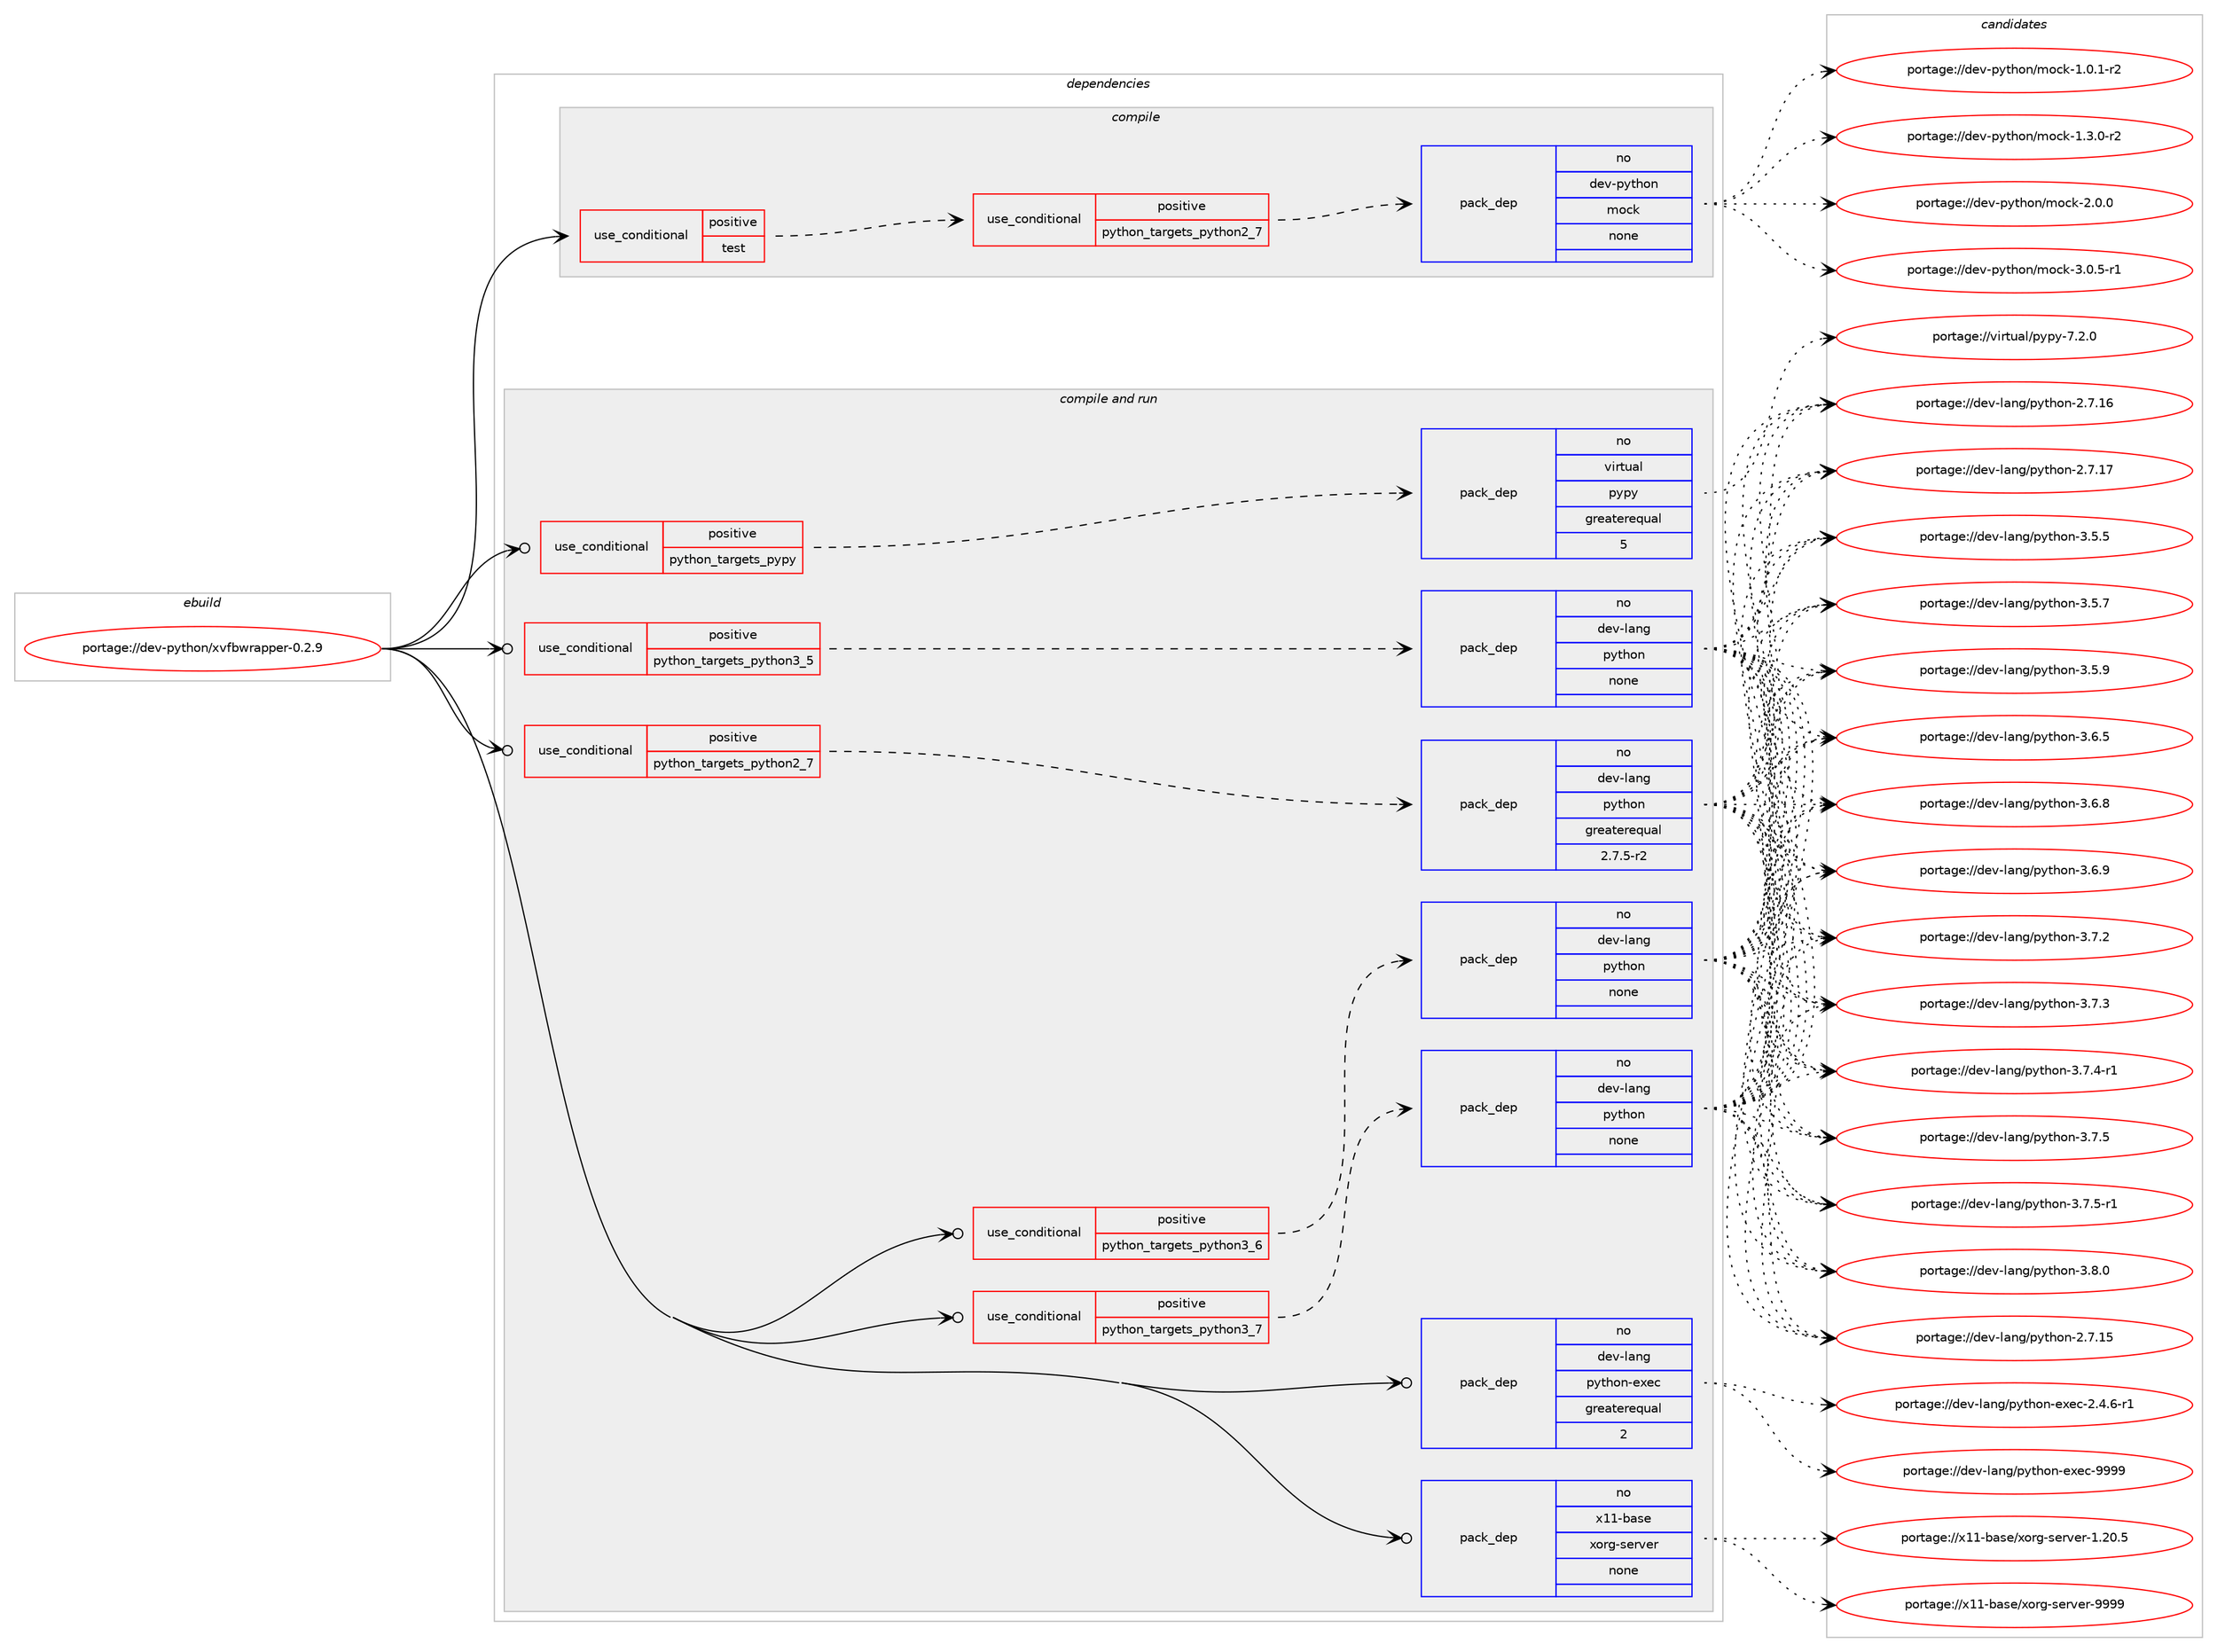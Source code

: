 digraph prolog {

# *************
# Graph options
# *************

newrank=true;
concentrate=true;
compound=true;
graph [rankdir=LR,fontname=Helvetica,fontsize=10,ranksep=1.5];#, ranksep=2.5, nodesep=0.2];
edge  [arrowhead=vee];
node  [fontname=Helvetica,fontsize=10];

# **********
# The ebuild
# **********

subgraph cluster_leftcol {
color=gray;
rank=same;
label=<<i>ebuild</i>>;
id [label="portage://dev-python/xvfbwrapper-0.2.9", color=red, width=4, href="../dev-python/xvfbwrapper-0.2.9.svg"];
}

# ****************
# The dependencies
# ****************

subgraph cluster_midcol {
color=gray;
label=<<i>dependencies</i>>;
subgraph cluster_compile {
fillcolor="#eeeeee";
style=filled;
label=<<i>compile</i>>;
subgraph cond41078 {
dependency179840 [label=<<TABLE BORDER="0" CELLBORDER="1" CELLSPACING="0" CELLPADDING="4"><TR><TD ROWSPAN="3" CELLPADDING="10">use_conditional</TD></TR><TR><TD>positive</TD></TR><TR><TD>test</TD></TR></TABLE>>, shape=none, color=red];
subgraph cond41079 {
dependency179841 [label=<<TABLE BORDER="0" CELLBORDER="1" CELLSPACING="0" CELLPADDING="4"><TR><TD ROWSPAN="3" CELLPADDING="10">use_conditional</TD></TR><TR><TD>positive</TD></TR><TR><TD>python_targets_python2_7</TD></TR></TABLE>>, shape=none, color=red];
subgraph pack135351 {
dependency179842 [label=<<TABLE BORDER="0" CELLBORDER="1" CELLSPACING="0" CELLPADDING="4" WIDTH="220"><TR><TD ROWSPAN="6" CELLPADDING="30">pack_dep</TD></TR><TR><TD WIDTH="110">no</TD></TR><TR><TD>dev-python</TD></TR><TR><TD>mock</TD></TR><TR><TD>none</TD></TR><TR><TD></TD></TR></TABLE>>, shape=none, color=blue];
}
dependency179841:e -> dependency179842:w [weight=20,style="dashed",arrowhead="vee"];
}
dependency179840:e -> dependency179841:w [weight=20,style="dashed",arrowhead="vee"];
}
id:e -> dependency179840:w [weight=20,style="solid",arrowhead="vee"];
}
subgraph cluster_compileandrun {
fillcolor="#eeeeee";
style=filled;
label=<<i>compile and run</i>>;
subgraph cond41080 {
dependency179843 [label=<<TABLE BORDER="0" CELLBORDER="1" CELLSPACING="0" CELLPADDING="4"><TR><TD ROWSPAN="3" CELLPADDING="10">use_conditional</TD></TR><TR><TD>positive</TD></TR><TR><TD>python_targets_pypy</TD></TR></TABLE>>, shape=none, color=red];
subgraph pack135352 {
dependency179844 [label=<<TABLE BORDER="0" CELLBORDER="1" CELLSPACING="0" CELLPADDING="4" WIDTH="220"><TR><TD ROWSPAN="6" CELLPADDING="30">pack_dep</TD></TR><TR><TD WIDTH="110">no</TD></TR><TR><TD>virtual</TD></TR><TR><TD>pypy</TD></TR><TR><TD>greaterequal</TD></TR><TR><TD>5</TD></TR></TABLE>>, shape=none, color=blue];
}
dependency179843:e -> dependency179844:w [weight=20,style="dashed",arrowhead="vee"];
}
id:e -> dependency179843:w [weight=20,style="solid",arrowhead="odotvee"];
subgraph cond41081 {
dependency179845 [label=<<TABLE BORDER="0" CELLBORDER="1" CELLSPACING="0" CELLPADDING="4"><TR><TD ROWSPAN="3" CELLPADDING="10">use_conditional</TD></TR><TR><TD>positive</TD></TR><TR><TD>python_targets_python2_7</TD></TR></TABLE>>, shape=none, color=red];
subgraph pack135353 {
dependency179846 [label=<<TABLE BORDER="0" CELLBORDER="1" CELLSPACING="0" CELLPADDING="4" WIDTH="220"><TR><TD ROWSPAN="6" CELLPADDING="30">pack_dep</TD></TR><TR><TD WIDTH="110">no</TD></TR><TR><TD>dev-lang</TD></TR><TR><TD>python</TD></TR><TR><TD>greaterequal</TD></TR><TR><TD>2.7.5-r2</TD></TR></TABLE>>, shape=none, color=blue];
}
dependency179845:e -> dependency179846:w [weight=20,style="dashed",arrowhead="vee"];
}
id:e -> dependency179845:w [weight=20,style="solid",arrowhead="odotvee"];
subgraph cond41082 {
dependency179847 [label=<<TABLE BORDER="0" CELLBORDER="1" CELLSPACING="0" CELLPADDING="4"><TR><TD ROWSPAN="3" CELLPADDING="10">use_conditional</TD></TR><TR><TD>positive</TD></TR><TR><TD>python_targets_python3_5</TD></TR></TABLE>>, shape=none, color=red];
subgraph pack135354 {
dependency179848 [label=<<TABLE BORDER="0" CELLBORDER="1" CELLSPACING="0" CELLPADDING="4" WIDTH="220"><TR><TD ROWSPAN="6" CELLPADDING="30">pack_dep</TD></TR><TR><TD WIDTH="110">no</TD></TR><TR><TD>dev-lang</TD></TR><TR><TD>python</TD></TR><TR><TD>none</TD></TR><TR><TD></TD></TR></TABLE>>, shape=none, color=blue];
}
dependency179847:e -> dependency179848:w [weight=20,style="dashed",arrowhead="vee"];
}
id:e -> dependency179847:w [weight=20,style="solid",arrowhead="odotvee"];
subgraph cond41083 {
dependency179849 [label=<<TABLE BORDER="0" CELLBORDER="1" CELLSPACING="0" CELLPADDING="4"><TR><TD ROWSPAN="3" CELLPADDING="10">use_conditional</TD></TR><TR><TD>positive</TD></TR><TR><TD>python_targets_python3_6</TD></TR></TABLE>>, shape=none, color=red];
subgraph pack135355 {
dependency179850 [label=<<TABLE BORDER="0" CELLBORDER="1" CELLSPACING="0" CELLPADDING="4" WIDTH="220"><TR><TD ROWSPAN="6" CELLPADDING="30">pack_dep</TD></TR><TR><TD WIDTH="110">no</TD></TR><TR><TD>dev-lang</TD></TR><TR><TD>python</TD></TR><TR><TD>none</TD></TR><TR><TD></TD></TR></TABLE>>, shape=none, color=blue];
}
dependency179849:e -> dependency179850:w [weight=20,style="dashed",arrowhead="vee"];
}
id:e -> dependency179849:w [weight=20,style="solid",arrowhead="odotvee"];
subgraph cond41084 {
dependency179851 [label=<<TABLE BORDER="0" CELLBORDER="1" CELLSPACING="0" CELLPADDING="4"><TR><TD ROWSPAN="3" CELLPADDING="10">use_conditional</TD></TR><TR><TD>positive</TD></TR><TR><TD>python_targets_python3_7</TD></TR></TABLE>>, shape=none, color=red];
subgraph pack135356 {
dependency179852 [label=<<TABLE BORDER="0" CELLBORDER="1" CELLSPACING="0" CELLPADDING="4" WIDTH="220"><TR><TD ROWSPAN="6" CELLPADDING="30">pack_dep</TD></TR><TR><TD WIDTH="110">no</TD></TR><TR><TD>dev-lang</TD></TR><TR><TD>python</TD></TR><TR><TD>none</TD></TR><TR><TD></TD></TR></TABLE>>, shape=none, color=blue];
}
dependency179851:e -> dependency179852:w [weight=20,style="dashed",arrowhead="vee"];
}
id:e -> dependency179851:w [weight=20,style="solid",arrowhead="odotvee"];
subgraph pack135357 {
dependency179853 [label=<<TABLE BORDER="0" CELLBORDER="1" CELLSPACING="0" CELLPADDING="4" WIDTH="220"><TR><TD ROWSPAN="6" CELLPADDING="30">pack_dep</TD></TR><TR><TD WIDTH="110">no</TD></TR><TR><TD>dev-lang</TD></TR><TR><TD>python-exec</TD></TR><TR><TD>greaterequal</TD></TR><TR><TD>2</TD></TR></TABLE>>, shape=none, color=blue];
}
id:e -> dependency179853:w [weight=20,style="solid",arrowhead="odotvee"];
subgraph pack135358 {
dependency179854 [label=<<TABLE BORDER="0" CELLBORDER="1" CELLSPACING="0" CELLPADDING="4" WIDTH="220"><TR><TD ROWSPAN="6" CELLPADDING="30">pack_dep</TD></TR><TR><TD WIDTH="110">no</TD></TR><TR><TD>x11-base</TD></TR><TR><TD>xorg-server</TD></TR><TR><TD>none</TD></TR><TR><TD></TD></TR></TABLE>>, shape=none, color=blue];
}
id:e -> dependency179854:w [weight=20,style="solid",arrowhead="odotvee"];
}
subgraph cluster_run {
fillcolor="#eeeeee";
style=filled;
label=<<i>run</i>>;
}
}

# **************
# The candidates
# **************

subgraph cluster_choices {
rank=same;
color=gray;
label=<<i>candidates</i>>;

subgraph choice135351 {
color=black;
nodesep=1;
choiceportage1001011184511212111610411111047109111991074549464846494511450 [label="portage://dev-python/mock-1.0.1-r2", color=red, width=4,href="../dev-python/mock-1.0.1-r2.svg"];
choiceportage1001011184511212111610411111047109111991074549465146484511450 [label="portage://dev-python/mock-1.3.0-r2", color=red, width=4,href="../dev-python/mock-1.3.0-r2.svg"];
choiceportage100101118451121211161041111104710911199107455046484648 [label="portage://dev-python/mock-2.0.0", color=red, width=4,href="../dev-python/mock-2.0.0.svg"];
choiceportage1001011184511212111610411111047109111991074551464846534511449 [label="portage://dev-python/mock-3.0.5-r1", color=red, width=4,href="../dev-python/mock-3.0.5-r1.svg"];
dependency179842:e -> choiceportage1001011184511212111610411111047109111991074549464846494511450:w [style=dotted,weight="100"];
dependency179842:e -> choiceportage1001011184511212111610411111047109111991074549465146484511450:w [style=dotted,weight="100"];
dependency179842:e -> choiceportage100101118451121211161041111104710911199107455046484648:w [style=dotted,weight="100"];
dependency179842:e -> choiceportage1001011184511212111610411111047109111991074551464846534511449:w [style=dotted,weight="100"];
}
subgraph choice135352 {
color=black;
nodesep=1;
choiceportage1181051141161179710847112121112121455546504648 [label="portage://virtual/pypy-7.2.0", color=red, width=4,href="../virtual/pypy-7.2.0.svg"];
dependency179844:e -> choiceportage1181051141161179710847112121112121455546504648:w [style=dotted,weight="100"];
}
subgraph choice135353 {
color=black;
nodesep=1;
choiceportage10010111845108971101034711212111610411111045504655464953 [label="portage://dev-lang/python-2.7.15", color=red, width=4,href="../dev-lang/python-2.7.15.svg"];
choiceportage10010111845108971101034711212111610411111045504655464954 [label="portage://dev-lang/python-2.7.16", color=red, width=4,href="../dev-lang/python-2.7.16.svg"];
choiceportage10010111845108971101034711212111610411111045504655464955 [label="portage://dev-lang/python-2.7.17", color=red, width=4,href="../dev-lang/python-2.7.17.svg"];
choiceportage100101118451089711010347112121116104111110455146534653 [label="portage://dev-lang/python-3.5.5", color=red, width=4,href="../dev-lang/python-3.5.5.svg"];
choiceportage100101118451089711010347112121116104111110455146534655 [label="portage://dev-lang/python-3.5.7", color=red, width=4,href="../dev-lang/python-3.5.7.svg"];
choiceportage100101118451089711010347112121116104111110455146534657 [label="portage://dev-lang/python-3.5.9", color=red, width=4,href="../dev-lang/python-3.5.9.svg"];
choiceportage100101118451089711010347112121116104111110455146544653 [label="portage://dev-lang/python-3.6.5", color=red, width=4,href="../dev-lang/python-3.6.5.svg"];
choiceportage100101118451089711010347112121116104111110455146544656 [label="portage://dev-lang/python-3.6.8", color=red, width=4,href="../dev-lang/python-3.6.8.svg"];
choiceportage100101118451089711010347112121116104111110455146544657 [label="portage://dev-lang/python-3.6.9", color=red, width=4,href="../dev-lang/python-3.6.9.svg"];
choiceportage100101118451089711010347112121116104111110455146554650 [label="portage://dev-lang/python-3.7.2", color=red, width=4,href="../dev-lang/python-3.7.2.svg"];
choiceportage100101118451089711010347112121116104111110455146554651 [label="portage://dev-lang/python-3.7.3", color=red, width=4,href="../dev-lang/python-3.7.3.svg"];
choiceportage1001011184510897110103471121211161041111104551465546524511449 [label="portage://dev-lang/python-3.7.4-r1", color=red, width=4,href="../dev-lang/python-3.7.4-r1.svg"];
choiceportage100101118451089711010347112121116104111110455146554653 [label="portage://dev-lang/python-3.7.5", color=red, width=4,href="../dev-lang/python-3.7.5.svg"];
choiceportage1001011184510897110103471121211161041111104551465546534511449 [label="portage://dev-lang/python-3.7.5-r1", color=red, width=4,href="../dev-lang/python-3.7.5-r1.svg"];
choiceportage100101118451089711010347112121116104111110455146564648 [label="portage://dev-lang/python-3.8.0", color=red, width=4,href="../dev-lang/python-3.8.0.svg"];
dependency179846:e -> choiceportage10010111845108971101034711212111610411111045504655464953:w [style=dotted,weight="100"];
dependency179846:e -> choiceportage10010111845108971101034711212111610411111045504655464954:w [style=dotted,weight="100"];
dependency179846:e -> choiceportage10010111845108971101034711212111610411111045504655464955:w [style=dotted,weight="100"];
dependency179846:e -> choiceportage100101118451089711010347112121116104111110455146534653:w [style=dotted,weight="100"];
dependency179846:e -> choiceportage100101118451089711010347112121116104111110455146534655:w [style=dotted,weight="100"];
dependency179846:e -> choiceportage100101118451089711010347112121116104111110455146534657:w [style=dotted,weight="100"];
dependency179846:e -> choiceportage100101118451089711010347112121116104111110455146544653:w [style=dotted,weight="100"];
dependency179846:e -> choiceportage100101118451089711010347112121116104111110455146544656:w [style=dotted,weight="100"];
dependency179846:e -> choiceportage100101118451089711010347112121116104111110455146544657:w [style=dotted,weight="100"];
dependency179846:e -> choiceportage100101118451089711010347112121116104111110455146554650:w [style=dotted,weight="100"];
dependency179846:e -> choiceportage100101118451089711010347112121116104111110455146554651:w [style=dotted,weight="100"];
dependency179846:e -> choiceportage1001011184510897110103471121211161041111104551465546524511449:w [style=dotted,weight="100"];
dependency179846:e -> choiceportage100101118451089711010347112121116104111110455146554653:w [style=dotted,weight="100"];
dependency179846:e -> choiceportage1001011184510897110103471121211161041111104551465546534511449:w [style=dotted,weight="100"];
dependency179846:e -> choiceportage100101118451089711010347112121116104111110455146564648:w [style=dotted,weight="100"];
}
subgraph choice135354 {
color=black;
nodesep=1;
choiceportage10010111845108971101034711212111610411111045504655464953 [label="portage://dev-lang/python-2.7.15", color=red, width=4,href="../dev-lang/python-2.7.15.svg"];
choiceportage10010111845108971101034711212111610411111045504655464954 [label="portage://dev-lang/python-2.7.16", color=red, width=4,href="../dev-lang/python-2.7.16.svg"];
choiceportage10010111845108971101034711212111610411111045504655464955 [label="portage://dev-lang/python-2.7.17", color=red, width=4,href="../dev-lang/python-2.7.17.svg"];
choiceportage100101118451089711010347112121116104111110455146534653 [label="portage://dev-lang/python-3.5.5", color=red, width=4,href="../dev-lang/python-3.5.5.svg"];
choiceportage100101118451089711010347112121116104111110455146534655 [label="portage://dev-lang/python-3.5.7", color=red, width=4,href="../dev-lang/python-3.5.7.svg"];
choiceportage100101118451089711010347112121116104111110455146534657 [label="portage://dev-lang/python-3.5.9", color=red, width=4,href="../dev-lang/python-3.5.9.svg"];
choiceportage100101118451089711010347112121116104111110455146544653 [label="portage://dev-lang/python-3.6.5", color=red, width=4,href="../dev-lang/python-3.6.5.svg"];
choiceportage100101118451089711010347112121116104111110455146544656 [label="portage://dev-lang/python-3.6.8", color=red, width=4,href="../dev-lang/python-3.6.8.svg"];
choiceportage100101118451089711010347112121116104111110455146544657 [label="portage://dev-lang/python-3.6.9", color=red, width=4,href="../dev-lang/python-3.6.9.svg"];
choiceportage100101118451089711010347112121116104111110455146554650 [label="portage://dev-lang/python-3.7.2", color=red, width=4,href="../dev-lang/python-3.7.2.svg"];
choiceportage100101118451089711010347112121116104111110455146554651 [label="portage://dev-lang/python-3.7.3", color=red, width=4,href="../dev-lang/python-3.7.3.svg"];
choiceportage1001011184510897110103471121211161041111104551465546524511449 [label="portage://dev-lang/python-3.7.4-r1", color=red, width=4,href="../dev-lang/python-3.7.4-r1.svg"];
choiceportage100101118451089711010347112121116104111110455146554653 [label="portage://dev-lang/python-3.7.5", color=red, width=4,href="../dev-lang/python-3.7.5.svg"];
choiceportage1001011184510897110103471121211161041111104551465546534511449 [label="portage://dev-lang/python-3.7.5-r1", color=red, width=4,href="../dev-lang/python-3.7.5-r1.svg"];
choiceportage100101118451089711010347112121116104111110455146564648 [label="portage://dev-lang/python-3.8.0", color=red, width=4,href="../dev-lang/python-3.8.0.svg"];
dependency179848:e -> choiceportage10010111845108971101034711212111610411111045504655464953:w [style=dotted,weight="100"];
dependency179848:e -> choiceportage10010111845108971101034711212111610411111045504655464954:w [style=dotted,weight="100"];
dependency179848:e -> choiceportage10010111845108971101034711212111610411111045504655464955:w [style=dotted,weight="100"];
dependency179848:e -> choiceportage100101118451089711010347112121116104111110455146534653:w [style=dotted,weight="100"];
dependency179848:e -> choiceportage100101118451089711010347112121116104111110455146534655:w [style=dotted,weight="100"];
dependency179848:e -> choiceportage100101118451089711010347112121116104111110455146534657:w [style=dotted,weight="100"];
dependency179848:e -> choiceportage100101118451089711010347112121116104111110455146544653:w [style=dotted,weight="100"];
dependency179848:e -> choiceportage100101118451089711010347112121116104111110455146544656:w [style=dotted,weight="100"];
dependency179848:e -> choiceportage100101118451089711010347112121116104111110455146544657:w [style=dotted,weight="100"];
dependency179848:e -> choiceportage100101118451089711010347112121116104111110455146554650:w [style=dotted,weight="100"];
dependency179848:e -> choiceportage100101118451089711010347112121116104111110455146554651:w [style=dotted,weight="100"];
dependency179848:e -> choiceportage1001011184510897110103471121211161041111104551465546524511449:w [style=dotted,weight="100"];
dependency179848:e -> choiceportage100101118451089711010347112121116104111110455146554653:w [style=dotted,weight="100"];
dependency179848:e -> choiceportage1001011184510897110103471121211161041111104551465546534511449:w [style=dotted,weight="100"];
dependency179848:e -> choiceportage100101118451089711010347112121116104111110455146564648:w [style=dotted,weight="100"];
}
subgraph choice135355 {
color=black;
nodesep=1;
choiceportage10010111845108971101034711212111610411111045504655464953 [label="portage://dev-lang/python-2.7.15", color=red, width=4,href="../dev-lang/python-2.7.15.svg"];
choiceportage10010111845108971101034711212111610411111045504655464954 [label="portage://dev-lang/python-2.7.16", color=red, width=4,href="../dev-lang/python-2.7.16.svg"];
choiceportage10010111845108971101034711212111610411111045504655464955 [label="portage://dev-lang/python-2.7.17", color=red, width=4,href="../dev-lang/python-2.7.17.svg"];
choiceportage100101118451089711010347112121116104111110455146534653 [label="portage://dev-lang/python-3.5.5", color=red, width=4,href="../dev-lang/python-3.5.5.svg"];
choiceportage100101118451089711010347112121116104111110455146534655 [label="portage://dev-lang/python-3.5.7", color=red, width=4,href="../dev-lang/python-3.5.7.svg"];
choiceportage100101118451089711010347112121116104111110455146534657 [label="portage://dev-lang/python-3.5.9", color=red, width=4,href="../dev-lang/python-3.5.9.svg"];
choiceportage100101118451089711010347112121116104111110455146544653 [label="portage://dev-lang/python-3.6.5", color=red, width=4,href="../dev-lang/python-3.6.5.svg"];
choiceportage100101118451089711010347112121116104111110455146544656 [label="portage://dev-lang/python-3.6.8", color=red, width=4,href="../dev-lang/python-3.6.8.svg"];
choiceportage100101118451089711010347112121116104111110455146544657 [label="portage://dev-lang/python-3.6.9", color=red, width=4,href="../dev-lang/python-3.6.9.svg"];
choiceportage100101118451089711010347112121116104111110455146554650 [label="portage://dev-lang/python-3.7.2", color=red, width=4,href="../dev-lang/python-3.7.2.svg"];
choiceportage100101118451089711010347112121116104111110455146554651 [label="portage://dev-lang/python-3.7.3", color=red, width=4,href="../dev-lang/python-3.7.3.svg"];
choiceportage1001011184510897110103471121211161041111104551465546524511449 [label="portage://dev-lang/python-3.7.4-r1", color=red, width=4,href="../dev-lang/python-3.7.4-r1.svg"];
choiceportage100101118451089711010347112121116104111110455146554653 [label="portage://dev-lang/python-3.7.5", color=red, width=4,href="../dev-lang/python-3.7.5.svg"];
choiceportage1001011184510897110103471121211161041111104551465546534511449 [label="portage://dev-lang/python-3.7.5-r1", color=red, width=4,href="../dev-lang/python-3.7.5-r1.svg"];
choiceportage100101118451089711010347112121116104111110455146564648 [label="portage://dev-lang/python-3.8.0", color=red, width=4,href="../dev-lang/python-3.8.0.svg"];
dependency179850:e -> choiceportage10010111845108971101034711212111610411111045504655464953:w [style=dotted,weight="100"];
dependency179850:e -> choiceportage10010111845108971101034711212111610411111045504655464954:w [style=dotted,weight="100"];
dependency179850:e -> choiceportage10010111845108971101034711212111610411111045504655464955:w [style=dotted,weight="100"];
dependency179850:e -> choiceportage100101118451089711010347112121116104111110455146534653:w [style=dotted,weight="100"];
dependency179850:e -> choiceportage100101118451089711010347112121116104111110455146534655:w [style=dotted,weight="100"];
dependency179850:e -> choiceportage100101118451089711010347112121116104111110455146534657:w [style=dotted,weight="100"];
dependency179850:e -> choiceportage100101118451089711010347112121116104111110455146544653:w [style=dotted,weight="100"];
dependency179850:e -> choiceportage100101118451089711010347112121116104111110455146544656:w [style=dotted,weight="100"];
dependency179850:e -> choiceportage100101118451089711010347112121116104111110455146544657:w [style=dotted,weight="100"];
dependency179850:e -> choiceportage100101118451089711010347112121116104111110455146554650:w [style=dotted,weight="100"];
dependency179850:e -> choiceportage100101118451089711010347112121116104111110455146554651:w [style=dotted,weight="100"];
dependency179850:e -> choiceportage1001011184510897110103471121211161041111104551465546524511449:w [style=dotted,weight="100"];
dependency179850:e -> choiceportage100101118451089711010347112121116104111110455146554653:w [style=dotted,weight="100"];
dependency179850:e -> choiceportage1001011184510897110103471121211161041111104551465546534511449:w [style=dotted,weight="100"];
dependency179850:e -> choiceportage100101118451089711010347112121116104111110455146564648:w [style=dotted,weight="100"];
}
subgraph choice135356 {
color=black;
nodesep=1;
choiceportage10010111845108971101034711212111610411111045504655464953 [label="portage://dev-lang/python-2.7.15", color=red, width=4,href="../dev-lang/python-2.7.15.svg"];
choiceportage10010111845108971101034711212111610411111045504655464954 [label="portage://dev-lang/python-2.7.16", color=red, width=4,href="../dev-lang/python-2.7.16.svg"];
choiceportage10010111845108971101034711212111610411111045504655464955 [label="portage://dev-lang/python-2.7.17", color=red, width=4,href="../dev-lang/python-2.7.17.svg"];
choiceportage100101118451089711010347112121116104111110455146534653 [label="portage://dev-lang/python-3.5.5", color=red, width=4,href="../dev-lang/python-3.5.5.svg"];
choiceportage100101118451089711010347112121116104111110455146534655 [label="portage://dev-lang/python-3.5.7", color=red, width=4,href="../dev-lang/python-3.5.7.svg"];
choiceportage100101118451089711010347112121116104111110455146534657 [label="portage://dev-lang/python-3.5.9", color=red, width=4,href="../dev-lang/python-3.5.9.svg"];
choiceportage100101118451089711010347112121116104111110455146544653 [label="portage://dev-lang/python-3.6.5", color=red, width=4,href="../dev-lang/python-3.6.5.svg"];
choiceportage100101118451089711010347112121116104111110455146544656 [label="portage://dev-lang/python-3.6.8", color=red, width=4,href="../dev-lang/python-3.6.8.svg"];
choiceportage100101118451089711010347112121116104111110455146544657 [label="portage://dev-lang/python-3.6.9", color=red, width=4,href="../dev-lang/python-3.6.9.svg"];
choiceportage100101118451089711010347112121116104111110455146554650 [label="portage://dev-lang/python-3.7.2", color=red, width=4,href="../dev-lang/python-3.7.2.svg"];
choiceportage100101118451089711010347112121116104111110455146554651 [label="portage://dev-lang/python-3.7.3", color=red, width=4,href="../dev-lang/python-3.7.3.svg"];
choiceportage1001011184510897110103471121211161041111104551465546524511449 [label="portage://dev-lang/python-3.7.4-r1", color=red, width=4,href="../dev-lang/python-3.7.4-r1.svg"];
choiceportage100101118451089711010347112121116104111110455146554653 [label="portage://dev-lang/python-3.7.5", color=red, width=4,href="../dev-lang/python-3.7.5.svg"];
choiceportage1001011184510897110103471121211161041111104551465546534511449 [label="portage://dev-lang/python-3.7.5-r1", color=red, width=4,href="../dev-lang/python-3.7.5-r1.svg"];
choiceportage100101118451089711010347112121116104111110455146564648 [label="portage://dev-lang/python-3.8.0", color=red, width=4,href="../dev-lang/python-3.8.0.svg"];
dependency179852:e -> choiceportage10010111845108971101034711212111610411111045504655464953:w [style=dotted,weight="100"];
dependency179852:e -> choiceportage10010111845108971101034711212111610411111045504655464954:w [style=dotted,weight="100"];
dependency179852:e -> choiceportage10010111845108971101034711212111610411111045504655464955:w [style=dotted,weight="100"];
dependency179852:e -> choiceportage100101118451089711010347112121116104111110455146534653:w [style=dotted,weight="100"];
dependency179852:e -> choiceportage100101118451089711010347112121116104111110455146534655:w [style=dotted,weight="100"];
dependency179852:e -> choiceportage100101118451089711010347112121116104111110455146534657:w [style=dotted,weight="100"];
dependency179852:e -> choiceportage100101118451089711010347112121116104111110455146544653:w [style=dotted,weight="100"];
dependency179852:e -> choiceportage100101118451089711010347112121116104111110455146544656:w [style=dotted,weight="100"];
dependency179852:e -> choiceportage100101118451089711010347112121116104111110455146544657:w [style=dotted,weight="100"];
dependency179852:e -> choiceportage100101118451089711010347112121116104111110455146554650:w [style=dotted,weight="100"];
dependency179852:e -> choiceportage100101118451089711010347112121116104111110455146554651:w [style=dotted,weight="100"];
dependency179852:e -> choiceportage1001011184510897110103471121211161041111104551465546524511449:w [style=dotted,weight="100"];
dependency179852:e -> choiceportage100101118451089711010347112121116104111110455146554653:w [style=dotted,weight="100"];
dependency179852:e -> choiceportage1001011184510897110103471121211161041111104551465546534511449:w [style=dotted,weight="100"];
dependency179852:e -> choiceportage100101118451089711010347112121116104111110455146564648:w [style=dotted,weight="100"];
}
subgraph choice135357 {
color=black;
nodesep=1;
choiceportage10010111845108971101034711212111610411111045101120101994550465246544511449 [label="portage://dev-lang/python-exec-2.4.6-r1", color=red, width=4,href="../dev-lang/python-exec-2.4.6-r1.svg"];
choiceportage10010111845108971101034711212111610411111045101120101994557575757 [label="portage://dev-lang/python-exec-9999", color=red, width=4,href="../dev-lang/python-exec-9999.svg"];
dependency179853:e -> choiceportage10010111845108971101034711212111610411111045101120101994550465246544511449:w [style=dotted,weight="100"];
dependency179853:e -> choiceportage10010111845108971101034711212111610411111045101120101994557575757:w [style=dotted,weight="100"];
}
subgraph choice135358 {
color=black;
nodesep=1;
choiceportage1204949459897115101471201111141034511510111411810111445494650484653 [label="portage://x11-base/xorg-server-1.20.5", color=red, width=4,href="../x11-base/xorg-server-1.20.5.svg"];
choiceportage120494945989711510147120111114103451151011141181011144557575757 [label="portage://x11-base/xorg-server-9999", color=red, width=4,href="../x11-base/xorg-server-9999.svg"];
dependency179854:e -> choiceportage1204949459897115101471201111141034511510111411810111445494650484653:w [style=dotted,weight="100"];
dependency179854:e -> choiceportage120494945989711510147120111114103451151011141181011144557575757:w [style=dotted,weight="100"];
}
}

}
